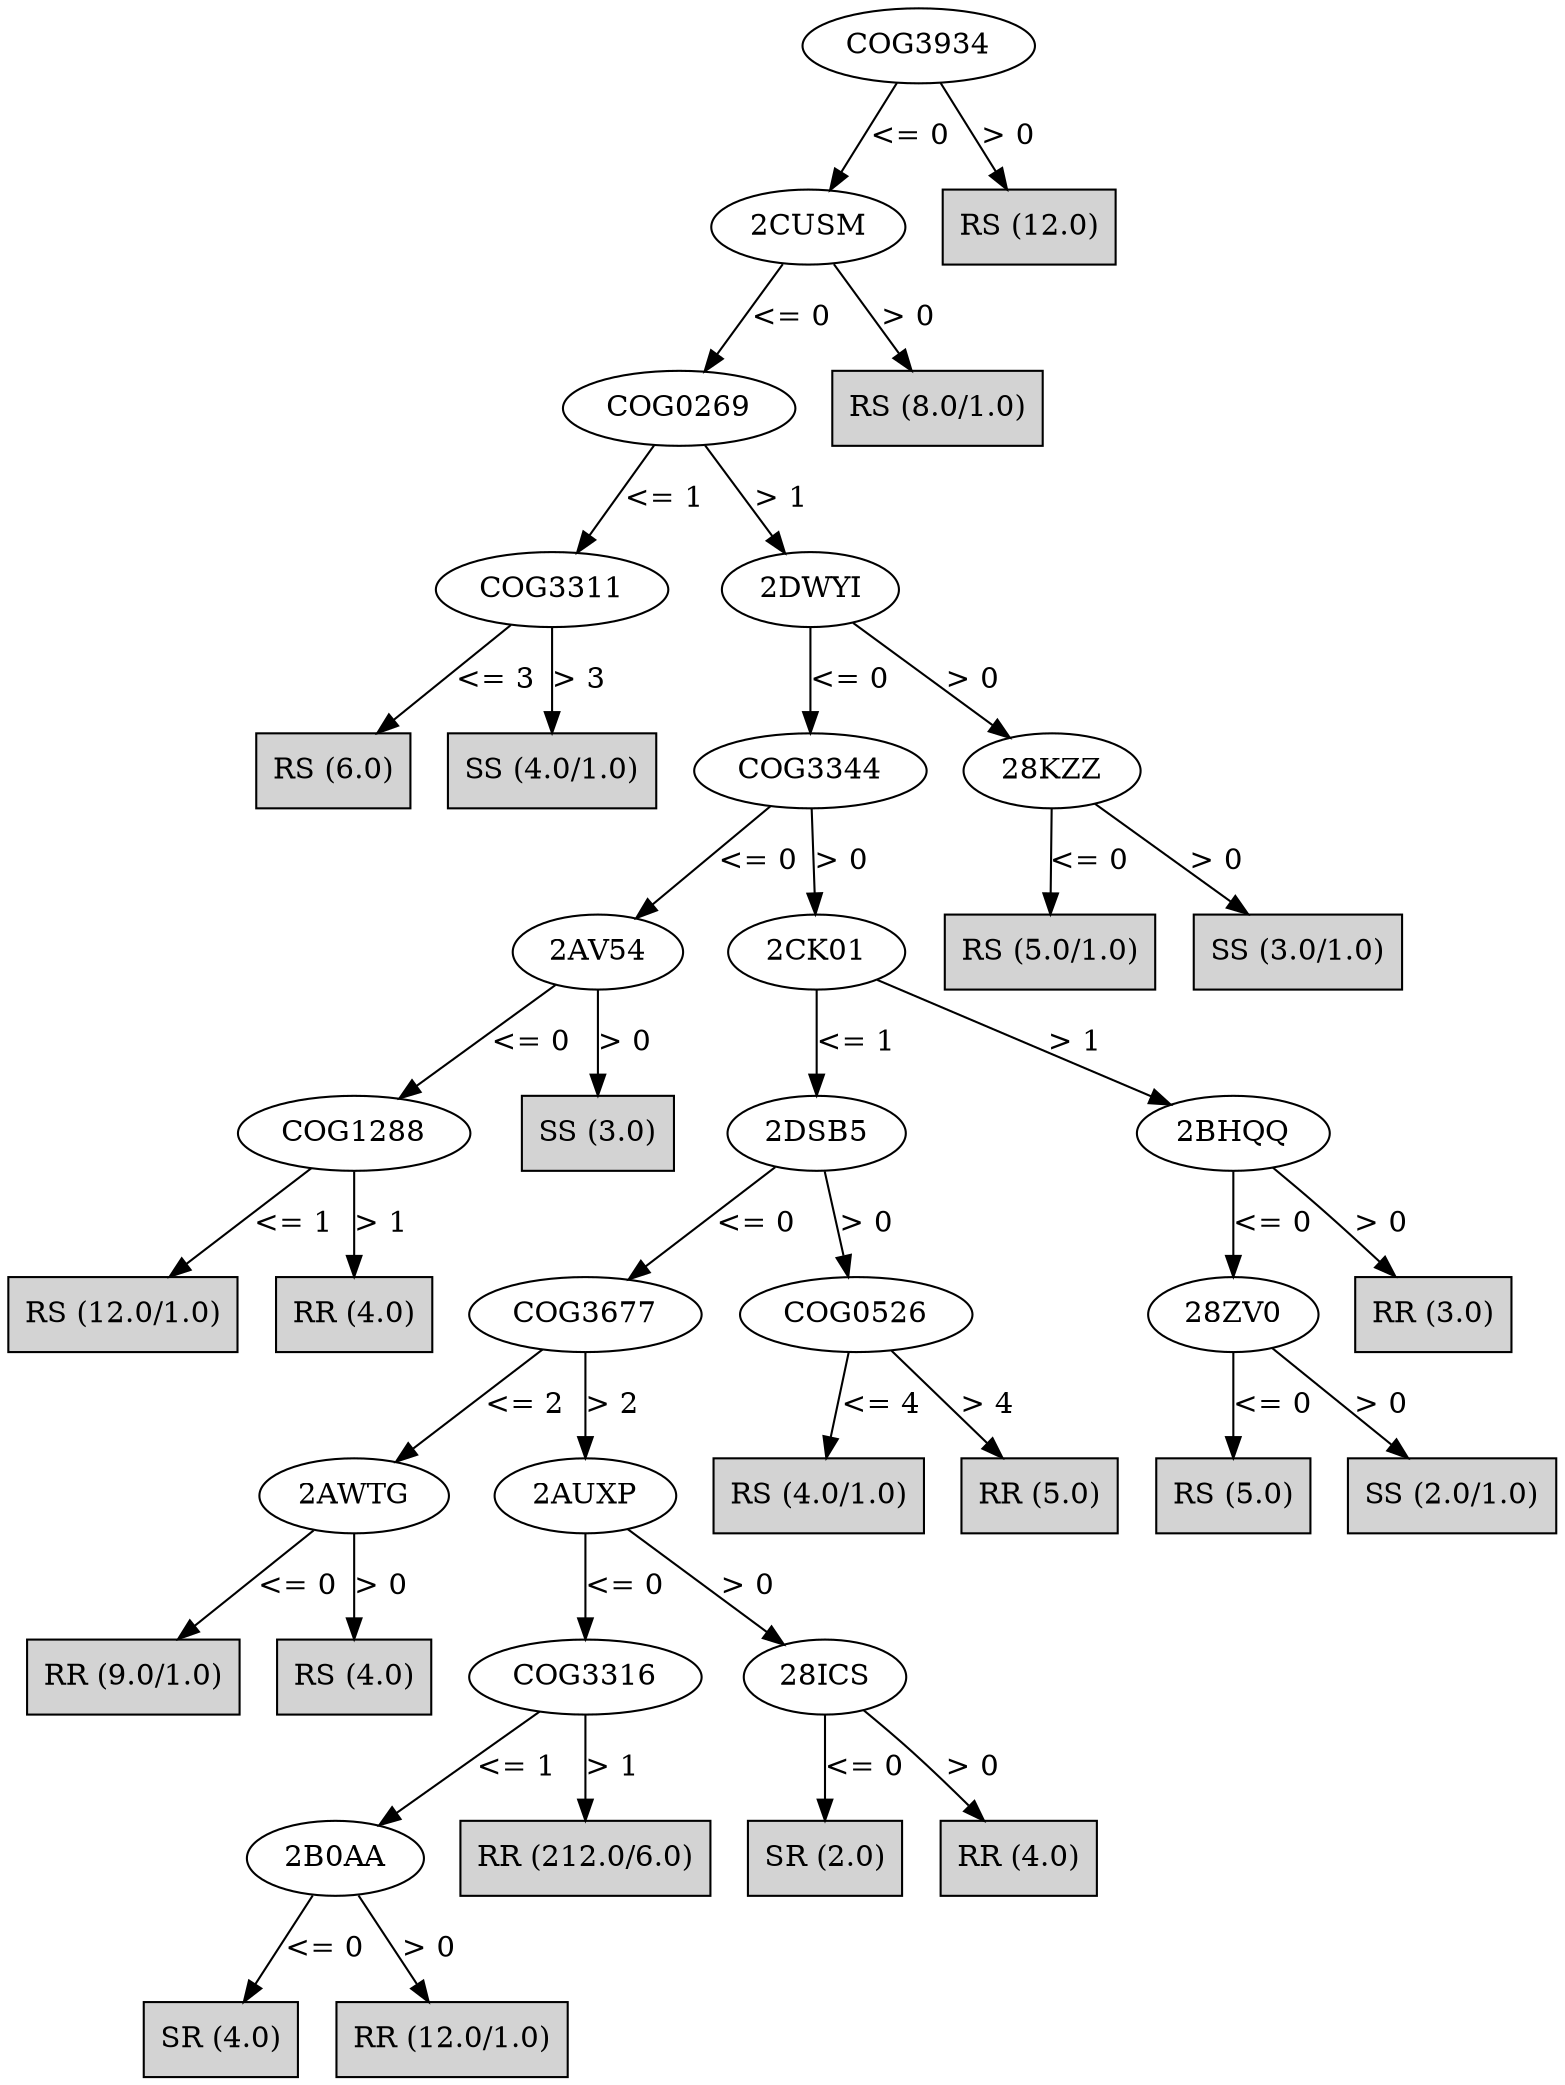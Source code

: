 digraph J48Tree {
N0 [label="COG3934" ]
N0->N1 [label="<= 0"]
N1 [label="2CUSM" ]
N1->N2 [label="<= 0"]
N2 [label="COG0269" ]
N2->N3 [label="<= 1"]
N3 [label="COG3311" ]
N3->N4 [label="<= 3"]
N4 [label="RS (6.0)" shape=box style=filled ]
N3->N5 [label="> 3"]
N5 [label="SS (4.0/1.0)" shape=box style=filled ]
N2->N6 [label="> 1"]
N6 [label="2DWYI" ]
N6->N7 [label="<= 0"]
N7 [label="COG3344" ]
N7->N8 [label="<= 0"]
N8 [label="2AV54" ]
N8->N9 [label="<= 0"]
N9 [label="COG1288" ]
N9->N10 [label="<= 1"]
N10 [label="RS (12.0/1.0)" shape=box style=filled ]
N9->N11 [label="> 1"]
N11 [label="RR (4.0)" shape=box style=filled ]
N8->N12 [label="> 0"]
N12 [label="SS (3.0)" shape=box style=filled ]
N7->N13 [label="> 0"]
N13 [label="2CK01" ]
N13->N14 [label="<= 1"]
N14 [label="2DSB5" ]
N14->N15 [label="<= 0"]
N15 [label="COG3677" ]
N15->N16 [label="<= 2"]
N16 [label="2AWTG" ]
N16->N17 [label="<= 0"]
N17 [label="RR (9.0/1.0)" shape=box style=filled ]
N16->N18 [label="> 0"]
N18 [label="RS (4.0)" shape=box style=filled ]
N15->N19 [label="> 2"]
N19 [label="2AUXP" ]
N19->N20 [label="<= 0"]
N20 [label="COG3316" ]
N20->N21 [label="<= 1"]
N21 [label="2B0AA" ]
N21->N22 [label="<= 0"]
N22 [label="SR (4.0)" shape=box style=filled ]
N21->N23 [label="> 0"]
N23 [label="RR (12.0/1.0)" shape=box style=filled ]
N20->N24 [label="> 1"]
N24 [label="RR (212.0/6.0)" shape=box style=filled ]
N19->N25 [label="> 0"]
N25 [label="28ICS" ]
N25->N26 [label="<= 0"]
N26 [label="SR (2.0)" shape=box style=filled ]
N25->N27 [label="> 0"]
N27 [label="RR (4.0)" shape=box style=filled ]
N14->N28 [label="> 0"]
N28 [label="COG0526" ]
N28->N29 [label="<= 4"]
N29 [label="RS (4.0/1.0)" shape=box style=filled ]
N28->N30 [label="> 4"]
N30 [label="RR (5.0)" shape=box style=filled ]
N13->N31 [label="> 1"]
N31 [label="2BHQQ" ]
N31->N32 [label="<= 0"]
N32 [label="28ZV0" ]
N32->N33 [label="<= 0"]
N33 [label="RS (5.0)" shape=box style=filled ]
N32->N34 [label="> 0"]
N34 [label="SS (2.0/1.0)" shape=box style=filled ]
N31->N35 [label="> 0"]
N35 [label="RR (3.0)" shape=box style=filled ]
N6->N36 [label="> 0"]
N36 [label="28KZZ" ]
N36->N37 [label="<= 0"]
N37 [label="RS (5.0/1.0)" shape=box style=filled ]
N36->N38 [label="> 0"]
N38 [label="SS (3.0/1.0)" shape=box style=filled ]
N1->N39 [label="> 0"]
N39 [label="RS (8.0/1.0)" shape=box style=filled ]
N0->N40 [label="> 0"]
N40 [label="RS (12.0)" shape=box style=filled ]
}

